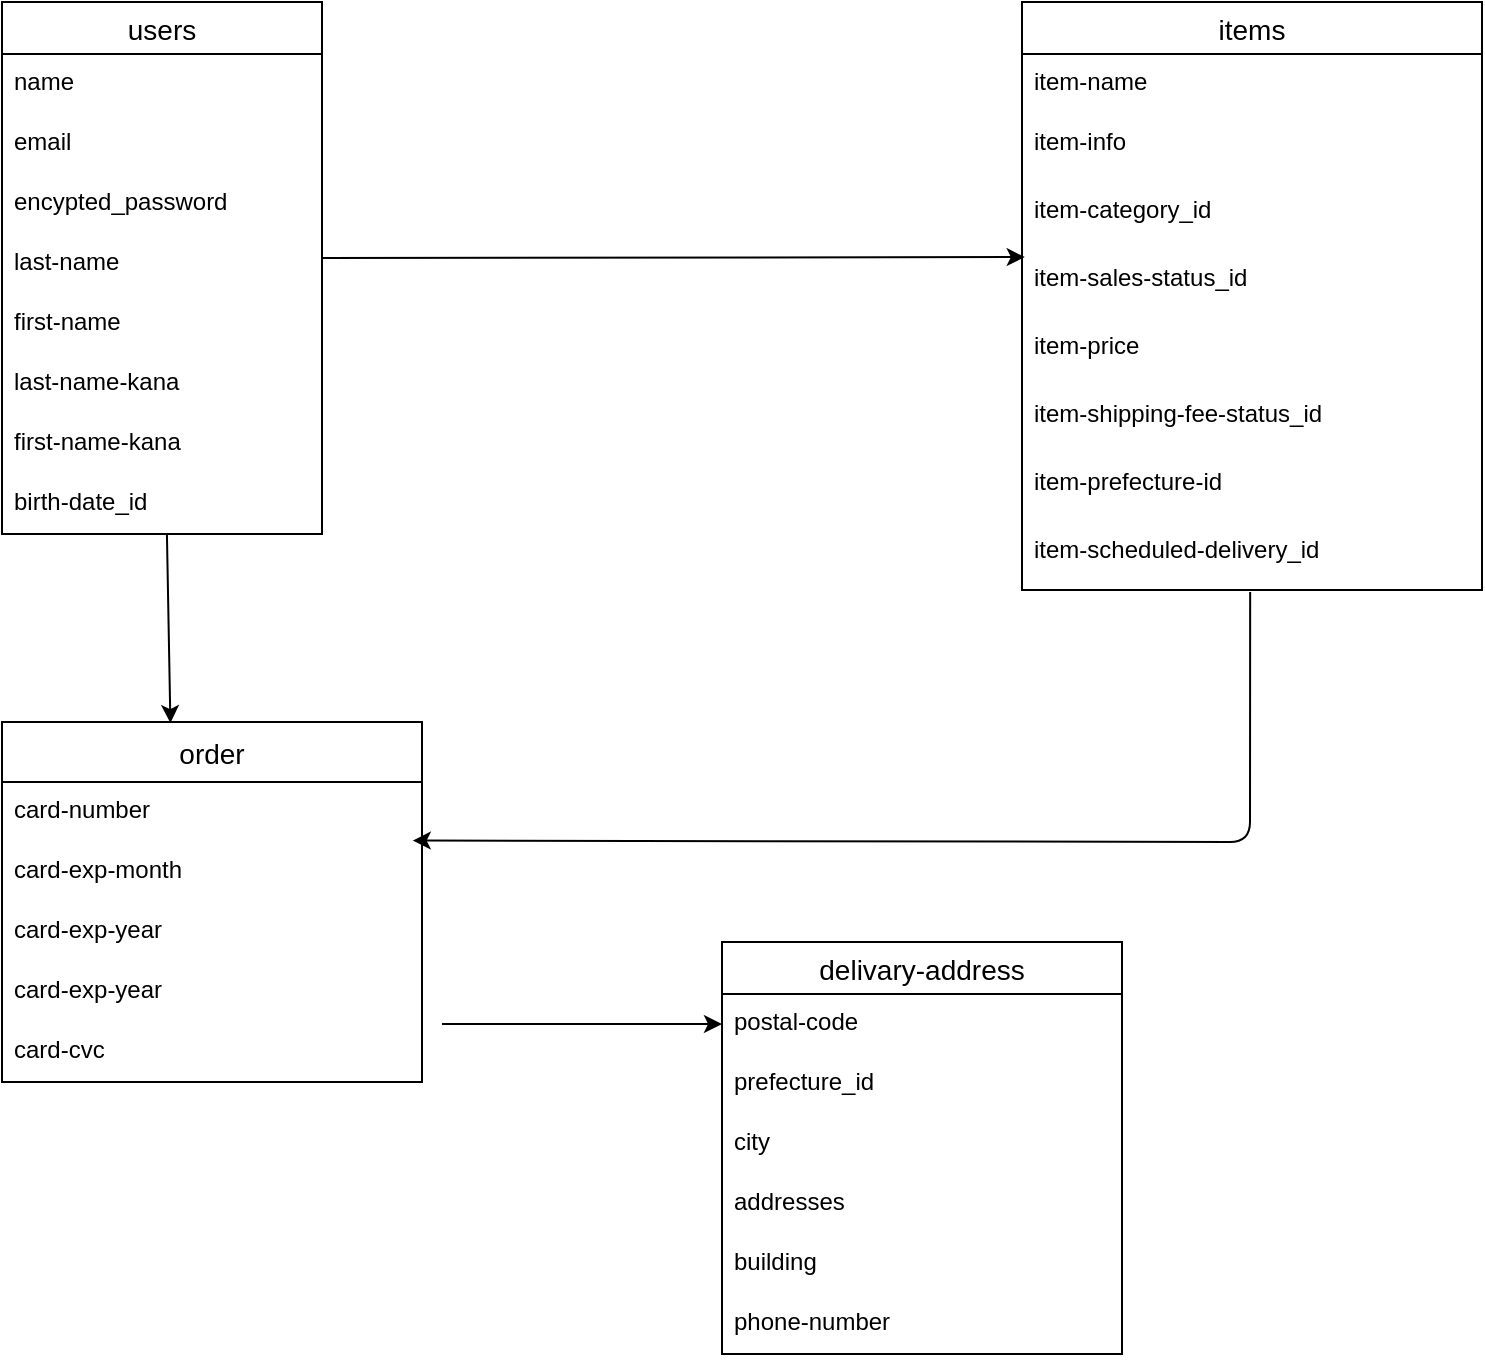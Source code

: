 <mxfile>
    <diagram id="9Wna8D93Bvlk7hIaRDLk" name="ページ1">
        <mxGraphModel dx="1344" dy="616" grid="1" gridSize="10" guides="1" tooltips="1" connect="1" arrows="1" fold="1" page="1" pageScale="1" pageWidth="1169" pageHeight="827" math="0" shadow="0">
            <root>
                <mxCell id="0"/>
                <mxCell id="1" parent="0"/>
                <mxCell id="jAGxpNjdBtH15N1M0Tli-28" style="edgeStyle=none;html=1;entryX=0.401;entryY=0.003;entryDx=0;entryDy=0;entryPerimeter=0;" edge="1" parent="1" source="9" target="19">
                    <mxGeometry relative="1" as="geometry"/>
                </mxCell>
                <mxCell id="9" value="users" style="swimlane;fontStyle=0;childLayout=stackLayout;horizontal=1;startSize=26;horizontalStack=0;resizeParent=1;resizeParentMax=0;resizeLast=0;collapsible=1;marginBottom=0;align=center;fontSize=14;" vertex="1" parent="1">
                    <mxGeometry x="20" y="20" width="160" height="266" as="geometry"/>
                </mxCell>
                <mxCell id="10" value="name" style="text;strokeColor=none;fillColor=none;spacingLeft=4;spacingRight=4;overflow=hidden;rotatable=0;points=[[0,0.5],[1,0.5]];portConstraint=eastwest;fontSize=12;" vertex="1" parent="9">
                    <mxGeometry y="26" width="160" height="30" as="geometry"/>
                </mxCell>
                <mxCell id="11" value="email" style="text;strokeColor=none;fillColor=none;spacingLeft=4;spacingRight=4;overflow=hidden;rotatable=0;points=[[0,0.5],[1,0.5]];portConstraint=eastwest;fontSize=12;" vertex="1" parent="9">
                    <mxGeometry y="56" width="160" height="30" as="geometry"/>
                </mxCell>
                <mxCell id="12" value="encypted_password&#10;" style="text;strokeColor=none;fillColor=none;spacingLeft=4;spacingRight=4;overflow=hidden;rotatable=0;points=[[0,0.5],[1,0.5]];portConstraint=eastwest;fontSize=12;" vertex="1" parent="9">
                    <mxGeometry y="86" width="160" height="30" as="geometry"/>
                </mxCell>
                <mxCell id="jAGxpNjdBtH15N1M0Tli-39" value="last-name" style="text;strokeColor=none;fillColor=none;spacingLeft=4;spacingRight=4;overflow=hidden;rotatable=0;points=[[0,0.5],[1,0.5]];portConstraint=eastwest;fontSize=12;" vertex="1" parent="9">
                    <mxGeometry y="116" width="160" height="30" as="geometry"/>
                </mxCell>
                <mxCell id="jAGxpNjdBtH15N1M0Tli-38" value="first-name" style="text;strokeColor=none;fillColor=none;spacingLeft=4;spacingRight=4;overflow=hidden;rotatable=0;points=[[0,0.5],[1,0.5]];portConstraint=eastwest;fontSize=12;" vertex="1" parent="9">
                    <mxGeometry y="146" width="160" height="30" as="geometry"/>
                </mxCell>
                <mxCell id="jAGxpNjdBtH15N1M0Tli-37" value="last-name-kana" style="text;strokeColor=none;fillColor=none;spacingLeft=4;spacingRight=4;overflow=hidden;rotatable=0;points=[[0,0.5],[1,0.5]];portConstraint=eastwest;fontSize=12;" vertex="1" parent="9">
                    <mxGeometry y="176" width="160" height="30" as="geometry"/>
                </mxCell>
                <mxCell id="jAGxpNjdBtH15N1M0Tli-36" value="first-name-kana" style="text;strokeColor=none;fillColor=none;spacingLeft=4;spacingRight=4;overflow=hidden;rotatable=0;points=[[0,0.5],[1,0.5]];portConstraint=eastwest;fontSize=12;" vertex="1" parent="9">
                    <mxGeometry y="206" width="160" height="30" as="geometry"/>
                </mxCell>
                <mxCell id="jAGxpNjdBtH15N1M0Tli-35" value="birth-date_id" style="text;strokeColor=none;fillColor=none;spacingLeft=4;spacingRight=4;overflow=hidden;rotatable=0;points=[[0,0.5],[1,0.5]];portConstraint=eastwest;fontSize=12;" vertex="1" parent="9">
                    <mxGeometry y="236" width="160" height="30" as="geometry"/>
                </mxCell>
                <mxCell id="jAGxpNjdBtH15N1M0Tli-29" style="edgeStyle=none;html=1;entryX=0.978;entryY=-0.024;entryDx=0;entryDy=0;exitX=0.496;exitY=1.029;exitDx=0;exitDy=0;exitPerimeter=0;entryPerimeter=0;" edge="1" parent="1" source="jAGxpNjdBtH15N1M0Tli-40" target="jAGxpNjdBtH15N1M0Tli-46">
                    <mxGeometry relative="1" as="geometry">
                        <mxPoint x="300" y="265" as="targetPoint"/>
                        <Array as="points">
                            <mxPoint x="644" y="440"/>
                        </Array>
                    </mxGeometry>
                </mxCell>
                <object label="items" item-catecory="" item-condition="" item-price="" id="13">
                    <mxCell style="swimlane;fontStyle=0;childLayout=stackLayout;horizontal=1;startSize=26;horizontalStack=0;resizeParent=1;resizeParentMax=0;resizeLast=0;collapsible=1;marginBottom=0;align=center;fontSize=14;" vertex="1" parent="1">
                        <mxGeometry x="530" y="20" width="230" height="294" as="geometry"/>
                    </mxCell>
                </object>
                <mxCell id="15" value="item-name" style="text;strokeColor=none;fillColor=none;spacingLeft=4;spacingRight=4;overflow=hidden;rotatable=0;points=[[0,0.5],[1,0.5]];portConstraint=eastwest;fontSize=12;" vertex="1" parent="13">
                    <mxGeometry y="26" width="230" height="30" as="geometry"/>
                </mxCell>
                <mxCell id="16" value="item-info" style="text;strokeColor=none;fillColor=none;spacingLeft=4;spacingRight=4;overflow=hidden;rotatable=0;points=[[0,0.5],[1,0.5]];portConstraint=eastwest;fontSize=12;" vertex="1" parent="13">
                    <mxGeometry y="56" width="230" height="34" as="geometry"/>
                </mxCell>
                <mxCell id="jAGxpNjdBtH15N1M0Tli-21" value="item-category_id" style="text;strokeColor=none;fillColor=none;spacingLeft=4;spacingRight=4;overflow=hidden;rotatable=0;points=[[0,0.5],[1,0.5]];portConstraint=eastwest;fontSize=12;" vertex="1" parent="13">
                    <mxGeometry y="90" width="230" height="34" as="geometry"/>
                </mxCell>
                <mxCell id="jAGxpNjdBtH15N1M0Tli-22" value="item-sales-status_id" style="text;strokeColor=none;fillColor=none;spacingLeft=4;spacingRight=4;overflow=hidden;rotatable=0;points=[[0,0.5],[1,0.5]];portConstraint=eastwest;fontSize=12;" vertex="1" parent="13">
                    <mxGeometry y="124" width="230" height="34" as="geometry"/>
                </mxCell>
                <mxCell id="jAGxpNjdBtH15N1M0Tli-23" value="item-price" style="text;strokeColor=none;fillColor=none;spacingLeft=4;spacingRight=4;overflow=hidden;rotatable=0;points=[[0,0.5],[1,0.5]];portConstraint=eastwest;fontSize=12;" vertex="1" parent="13">
                    <mxGeometry y="158" width="230" height="34" as="geometry"/>
                </mxCell>
                <mxCell id="jAGxpNjdBtH15N1M0Tli-42" value="item-shipping-fee-status_id" style="text;strokeColor=none;fillColor=none;spacingLeft=4;spacingRight=4;overflow=hidden;rotatable=0;points=[[0,0.5],[1,0.5]];portConstraint=eastwest;fontSize=12;" vertex="1" parent="13">
                    <mxGeometry y="192" width="230" height="34" as="geometry"/>
                </mxCell>
                <mxCell id="jAGxpNjdBtH15N1M0Tli-41" value="item-prefecture-id" style="text;strokeColor=none;fillColor=none;spacingLeft=4;spacingRight=4;overflow=hidden;rotatable=0;points=[[0,0.5],[1,0.5]];portConstraint=eastwest;fontSize=12;" vertex="1" parent="13">
                    <mxGeometry y="226" width="230" height="34" as="geometry"/>
                </mxCell>
                <mxCell id="jAGxpNjdBtH15N1M0Tli-40" value="item-scheduled-delivery_id" style="text;strokeColor=none;fillColor=none;spacingLeft=4;spacingRight=4;overflow=hidden;rotatable=0;points=[[0,0.5],[1,0.5]];portConstraint=eastwest;fontSize=12;" vertex="1" parent="13">
                    <mxGeometry y="260" width="230" height="34" as="geometry"/>
                </mxCell>
                <mxCell id="jAGxpNjdBtH15N1M0Tli-34" style="edgeStyle=none;html=1;entryX=0;entryY=0.5;entryDx=0;entryDy=0;" edge="1" parent="1" target="jAGxpNjdBtH15N1M0Tli-31">
                    <mxGeometry relative="1" as="geometry">
                        <mxPoint x="240" y="531" as="sourcePoint"/>
                        <mxPoint x="340" y="391" as="targetPoint"/>
                        <Array as="points"/>
                    </mxGeometry>
                </mxCell>
                <mxCell id="19" value="order" style="swimlane;fontStyle=0;childLayout=stackLayout;horizontal=1;startSize=30;horizontalStack=0;resizeParent=1;resizeParentMax=0;resizeLast=0;collapsible=1;marginBottom=0;align=center;fontSize=14;" vertex="1" parent="1">
                    <mxGeometry x="20" y="380" width="210" height="180" as="geometry"/>
                </mxCell>
                <mxCell id="21" value="card-number" style="text;strokeColor=none;fillColor=none;spacingLeft=4;spacingRight=4;overflow=hidden;rotatable=0;points=[[0,0.5],[1,0.5]];portConstraint=eastwest;fontSize=12;" vertex="1" parent="19">
                    <mxGeometry y="30" width="210" height="30" as="geometry"/>
                </mxCell>
                <mxCell id="jAGxpNjdBtH15N1M0Tli-46" value="card-exp-month" style="text;strokeColor=none;fillColor=none;spacingLeft=4;spacingRight=4;overflow=hidden;rotatable=0;points=[[0,0.5],[1,0.5]];portConstraint=eastwest;fontSize=12;" vertex="1" parent="19">
                    <mxGeometry y="60" width="210" height="30" as="geometry"/>
                </mxCell>
                <mxCell id="jAGxpNjdBtH15N1M0Tli-45" value="card-exp-year" style="text;strokeColor=none;fillColor=none;spacingLeft=4;spacingRight=4;overflow=hidden;rotatable=0;points=[[0,0.5],[1,0.5]];portConstraint=eastwest;fontSize=12;" vertex="1" parent="19">
                    <mxGeometry y="90" width="210" height="30" as="geometry"/>
                </mxCell>
                <mxCell id="jAGxpNjdBtH15N1M0Tli-52" value="card-exp-year" style="text;strokeColor=none;fillColor=none;spacingLeft=4;spacingRight=4;overflow=hidden;rotatable=0;points=[[0,0.5],[1,0.5]];portConstraint=eastwest;fontSize=12;" vertex="1" parent="19">
                    <mxGeometry y="120" width="210" height="30" as="geometry"/>
                </mxCell>
                <mxCell id="jAGxpNjdBtH15N1M0Tli-44" value="card-cvc" style="text;strokeColor=none;fillColor=none;spacingLeft=4;spacingRight=4;overflow=hidden;rotatable=0;points=[[0,0.5],[1,0.5]];portConstraint=eastwest;fontSize=12;" vertex="1" parent="19">
                    <mxGeometry y="150" width="210" height="30" as="geometry"/>
                </mxCell>
                <mxCell id="jAGxpNjdBtH15N1M0Tli-27" style="html=1;entryX=0.006;entryY=0.104;entryDx=0;entryDy=0;entryPerimeter=0;" edge="1" parent="1" target="jAGxpNjdBtH15N1M0Tli-22">
                    <mxGeometry relative="1" as="geometry">
                        <mxPoint x="180" y="148" as="sourcePoint"/>
                    </mxGeometry>
                </mxCell>
                <mxCell id="jAGxpNjdBtH15N1M0Tli-30" value="delivary-address" style="swimlane;fontStyle=0;childLayout=stackLayout;horizontal=1;startSize=26;horizontalStack=0;resizeParent=1;resizeParentMax=0;resizeLast=0;collapsible=1;marginBottom=0;align=center;fontSize=14;" vertex="1" parent="1">
                    <mxGeometry x="380" y="490" width="200" height="206" as="geometry"/>
                </mxCell>
                <mxCell id="jAGxpNjdBtH15N1M0Tli-31" value="postal-code" style="text;strokeColor=none;fillColor=none;spacingLeft=4;spacingRight=4;overflow=hidden;rotatable=0;points=[[0,0.5],[1,0.5]];portConstraint=eastwest;fontSize=12;" vertex="1" parent="jAGxpNjdBtH15N1M0Tli-30">
                    <mxGeometry y="26" width="200" height="30" as="geometry"/>
                </mxCell>
                <mxCell id="jAGxpNjdBtH15N1M0Tli-50" value="prefecture_id" style="text;strokeColor=none;fillColor=none;spacingLeft=4;spacingRight=4;overflow=hidden;rotatable=0;points=[[0,0.5],[1,0.5]];portConstraint=eastwest;fontSize=12;" vertex="1" parent="jAGxpNjdBtH15N1M0Tli-30">
                    <mxGeometry y="56" width="200" height="30" as="geometry"/>
                </mxCell>
                <mxCell id="jAGxpNjdBtH15N1M0Tli-49" value="city" style="text;strokeColor=none;fillColor=none;spacingLeft=4;spacingRight=4;overflow=hidden;rotatable=0;points=[[0,0.5],[1,0.5]];portConstraint=eastwest;fontSize=12;" vertex="1" parent="jAGxpNjdBtH15N1M0Tli-30">
                    <mxGeometry y="86" width="200" height="30" as="geometry"/>
                </mxCell>
                <mxCell id="jAGxpNjdBtH15N1M0Tli-48" value="addresses" style="text;strokeColor=none;fillColor=none;spacingLeft=4;spacingRight=4;overflow=hidden;rotatable=0;points=[[0,0.5],[1,0.5]];portConstraint=eastwest;fontSize=12;" vertex="1" parent="jAGxpNjdBtH15N1M0Tli-30">
                    <mxGeometry y="116" width="200" height="30" as="geometry"/>
                </mxCell>
                <mxCell id="jAGxpNjdBtH15N1M0Tli-47" value="building" style="text;strokeColor=none;fillColor=none;spacingLeft=4;spacingRight=4;overflow=hidden;rotatable=0;points=[[0,0.5],[1,0.5]];portConstraint=eastwest;fontSize=12;" vertex="1" parent="jAGxpNjdBtH15N1M0Tli-30">
                    <mxGeometry y="146" width="200" height="30" as="geometry"/>
                </mxCell>
                <mxCell id="jAGxpNjdBtH15N1M0Tli-51" value="phone-number" style="text;strokeColor=none;fillColor=none;spacingLeft=4;spacingRight=4;overflow=hidden;rotatable=0;points=[[0,0.5],[1,0.5]];portConstraint=eastwest;fontSize=12;" vertex="1" parent="jAGxpNjdBtH15N1M0Tli-30">
                    <mxGeometry y="176" width="200" height="30" as="geometry"/>
                </mxCell>
            </root>
        </mxGraphModel>
    </diagram>
</mxfile>